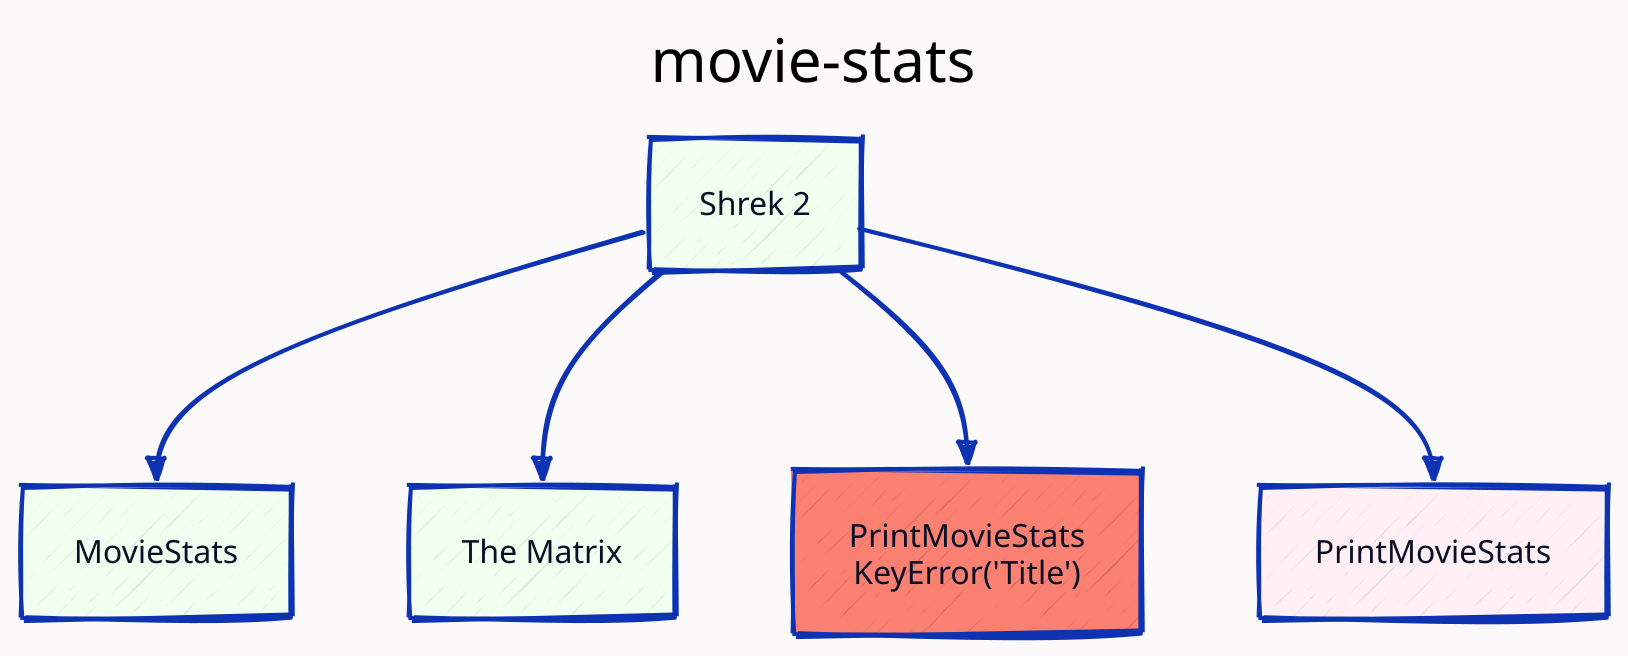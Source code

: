 vars: {
  d2-config: {
    layout-engine: dagre
    theme-id: 102
    sketch: true
    pad: 10
  }
}

style.fill: "#fcf9fa"
direction: down

title: {
  label: movie-stats
  near: top-center
  shape: text
  style.font-size: 30
  style.font-color: "black"
}
01916b1f-524b-7e2c-ef0e-ff006e44508c: {
  label: "MovieStats"
  style.fill: HoneyDew
}
01916b1f-4769-73e9-886e-ae0b1dd3ae3d -> 01916b1f-524b-7e2c-ef0e-ff006e44508c
01916b1f-524b-2e44-9bdf-b7d9c38d736c: {
  label: "The Matrix"
  style.fill: HoneyDew
}
01916b1f-4769-73e9-886e-ae0b1dd3ae3d -> 01916b1f-524b-2e44-9bdf-b7d9c38d736c
01916b1f-4769-73e9-886e-ae0b1dd3ae3d: {
  label: "Shrek 2"
  style.fill: HoneyDew
}
01916b1f-524b-8be2-ee23-e0a93a4c2a3a: {
  label: "PrintMovieStats\nKeyError('Title')"
  style.fill: Salmon
}
01916b1f-4769-73e9-886e-ae0b1dd3ae3d -> 01916b1f-524b-8be2-ee23-e0a93a4c2a3a
01916b1f-524b-b87f-9ee3-6d4676efee9d: {
  label: "PrintMovieStats"
  style.fill: LavenderBlush
}
01916b1f-4769-73e9-886e-ae0b1dd3ae3d -> 01916b1f-524b-b87f-9ee3-6d4676efee9d
